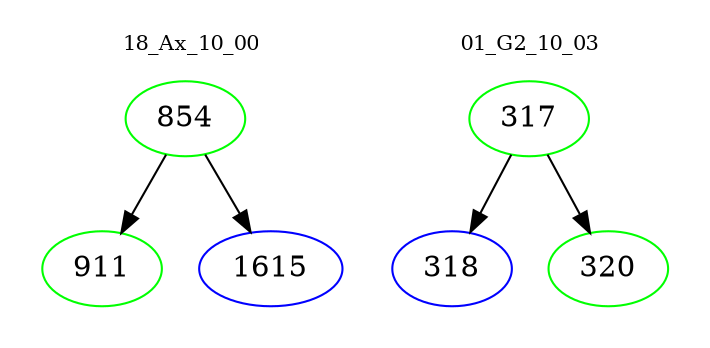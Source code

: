 digraph{
subgraph cluster_0 {
color = white
label = "18_Ax_10_00";
fontsize=10;
T0_854 [label="854", color="green"]
T0_854 -> T0_911 [color="black"]
T0_911 [label="911", color="green"]
T0_854 -> T0_1615 [color="black"]
T0_1615 [label="1615", color="blue"]
}
subgraph cluster_1 {
color = white
label = "01_G2_10_03";
fontsize=10;
T1_317 [label="317", color="green"]
T1_317 -> T1_318 [color="black"]
T1_318 [label="318", color="blue"]
T1_317 -> T1_320 [color="black"]
T1_320 [label="320", color="green"]
}
}
